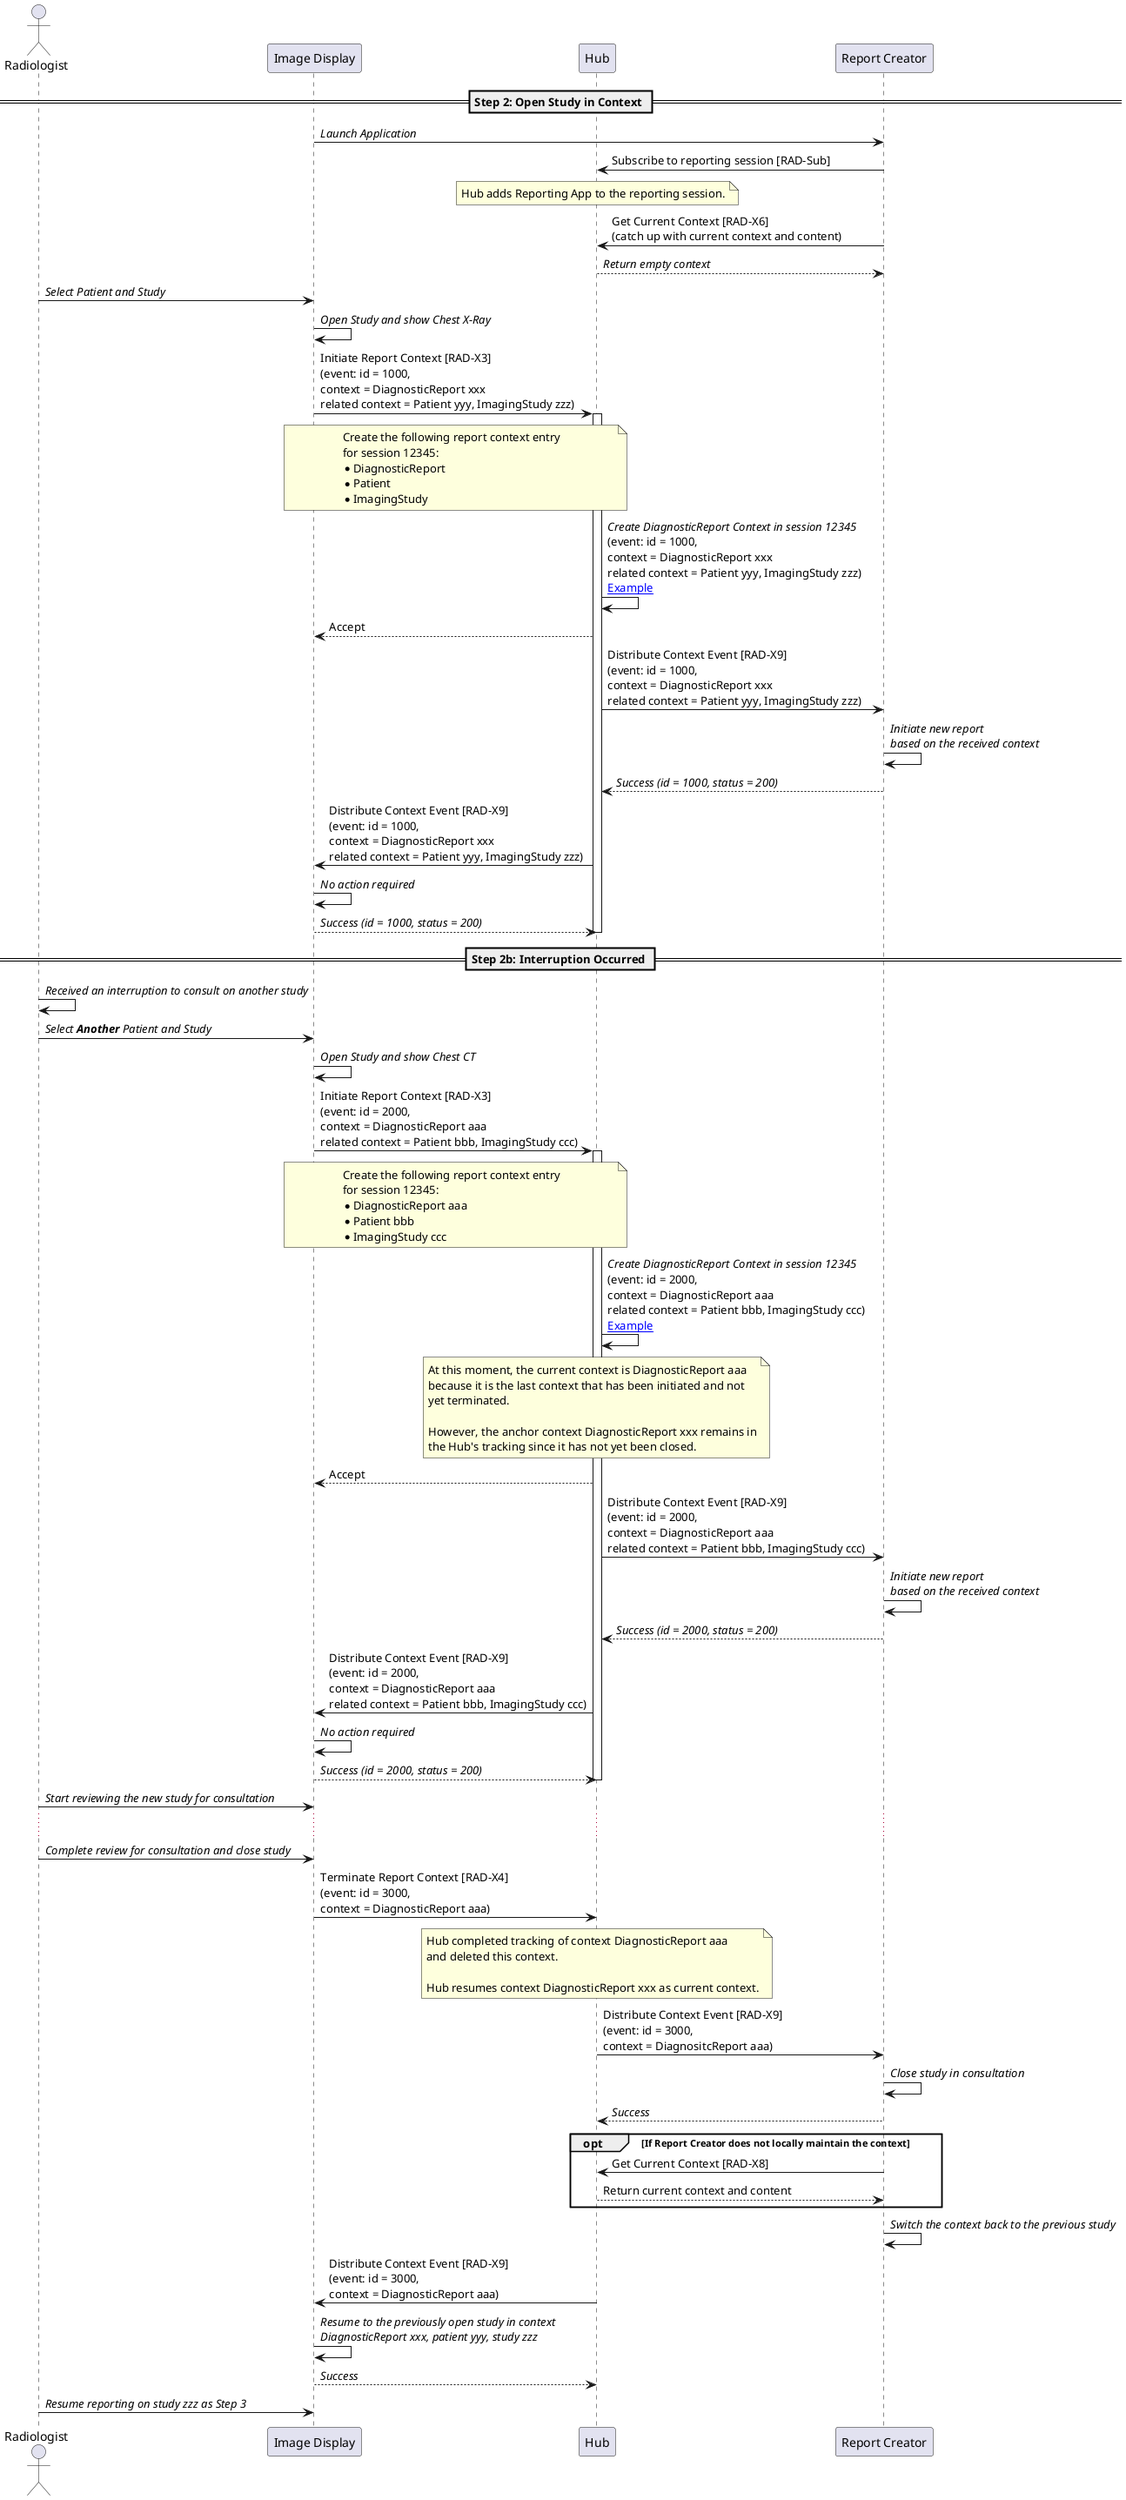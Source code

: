 @startuml

actor Radiologist as User
participant "Image Display" as PACS
participant "Hub" as Hub
participant "Report Creator" as Report

== Step 2: Open Study in Context ==

PACS->Report: //Launch Application//

Report->Hub: Subscribe to reporting session [RAD-Sub]
note over Hub
Hub adds Reporting App to the reporting session.
end note

Report->Hub: Get Current Context [RAD-X6]\n(catch up with current context and content)
Hub-->Report: //Return empty context//

User->PACS: //Select Patient and Study//
PACS->PACS: //Open Study and show Chest X-Ray//

PACS->Hub: Initiate Report Context [RAD-X3]\n(event: id = 1000,\ncontext = DiagnosticReport xxx\nrelated context = Patient yyy, ImagingStudy zzz)
activate Hub
note over PACS, Hub
Create the following report context entry
for session 12345:
* DiagnosticReport
* Patient
* ImagingStudy
end note

Hub->Hub: //Create DiagnosticReport Context in session 12345//\n(event: id = 1000,\ncontext = DiagnosticReport xxx\nrelated context = Patient yyy, ImagingStudy zzz)\n[[open_study_for_reporting.html#available-context-and-content-in-hub Example]]
Hub-->PACS: Accept

Hub->Report: Distribute Context Event [RAD-X9]\n(event: id = 1000,\ncontext = DiagnosticReport xxx\nrelated context = Patient yyy, ImagingStudy zzz)
Report->Report: //Initiate new report//\n//based on the received context//
Report-->Hub: //Success (id = 1000, status = 200)//

Hub->PACS: Distribute Context Event [RAD-X9]\n(event: id = 1000,\ncontext = DiagnosticReport xxx\nrelated context = Patient yyy, ImagingStudy zzz)
PACS->PACS: //No action required//
PACS-->Hub: //Success (id = 1000, status = 200)//
deactivate Hub

== Step 2b: Interruption Occurred ==

User->User: //Received an interruption to consult on another study//

User->PACS: //Select **Another** Patient and Study//
PACS->PACS: //Open Study and show Chest CT//

PACS->Hub: Initiate Report Context [RAD-X3]\n(event: id = 2000,\ncontext = DiagnosticReport aaa\nrelated context = Patient bbb, ImagingStudy ccc)
activate Hub
note over PACS, Hub
Create the following report context entry
for session 12345:
* DiagnosticReport aaa
* Patient bbb
* ImagingStudy ccc
end note

Hub->Hub: //Create DiagnosticReport Context in session 12345//\n(event: id = 2000,\ncontext = DiagnosticReport aaa\nrelated context = Patient bbb, ImagingStudy ccc)\n[[open_study_for_reporting.html#available-context-and-content-in-hub Example]]
note over Hub
At this moment, the current context is DiagnosticReport aaa
because it is the last context that has been initiated and not
yet terminated.

However, the anchor context DiagnosticReport xxx remains in
the Hub's tracking since it has not yet been closed.
end note
Hub-->PACS: Accept

Hub->Report: Distribute Context Event [RAD-X9]\n(event: id = 2000,\ncontext = DiagnosticReport aaa\nrelated context = Patient bbb, ImagingStudy ccc)
Report->Report: //Initiate new report//\n//based on the received context//
Report-->Hub: //Success (id = 2000, status = 200)//

Hub->PACS: Distribute Context Event [RAD-X9]\n(event: id = 2000,\ncontext = DiagnosticReport aaa\nrelated context = Patient bbb, ImagingStudy ccc)
PACS->PACS: //No action required//
PACS-->Hub: //Success (id = 2000, status = 200)//
deactivate Hub

User->PACS: //Start reviewing the new study for consultation//

...

User->PACS: //Complete review for consultation and close study//

PACS->Hub: Terminate Report Context [RAD-X4]\n(event: id = 3000,\ncontext = DiagnosticReport aaa)
note over Hub
Hub completed tracking of context DiagnosticReport aaa
and deleted this context.

Hub resumes context DiagnosticReport xxx as current context.
end note

Hub->Report: Distribute Context Event [RAD-X9]\n(event: id = 3000,\ncontext = DiagnositcReport aaa)
Report->Report: //Close study in consultation//
Report-->Hub: //Success//

opt If Report Creator does not locally maintain the context
Report->Hub: Get Current Context [RAD-X8]
Hub-->Report: Return current context and content
end opt
Report->Report: //Switch the context back to the previous study//

Hub->PACS: Distribute Context Event [RAD-X9]\n(event: id = 3000,\ncontext = DiagnosticReport aaa)
PACS->PACS: //Resume to the previously open study in context//\n//DiagnosticReport xxx, patient yyy, study zzz//
PACS-->Hub: //Success//

User->PACS: //Resume reporting on study zzz as Step 3//

@enduml